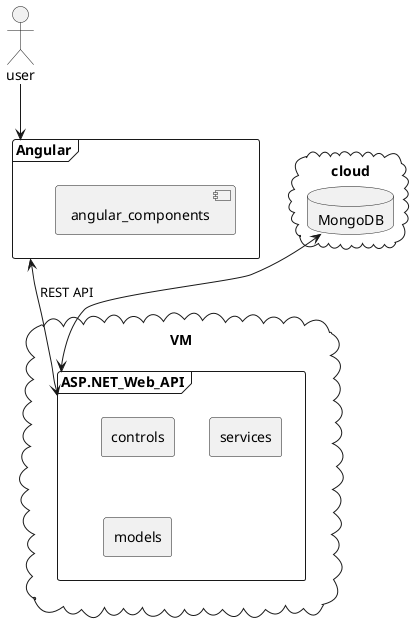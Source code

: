 @startuml Spikylin Archtecture
actor user
user --> Angular
cloud VM{
    frame Angular{
        component angular_components
    }
    Angular <--> ASP.NET_Web_API : REST API
    frame ASP.NET_Web_API{
        rectangle controls
        rectangle services
        rectangle models
    }
}

cloud cloud{
    database MongoDB
}
MongoDB <--> ASP.NET_Web_API
@enduml
